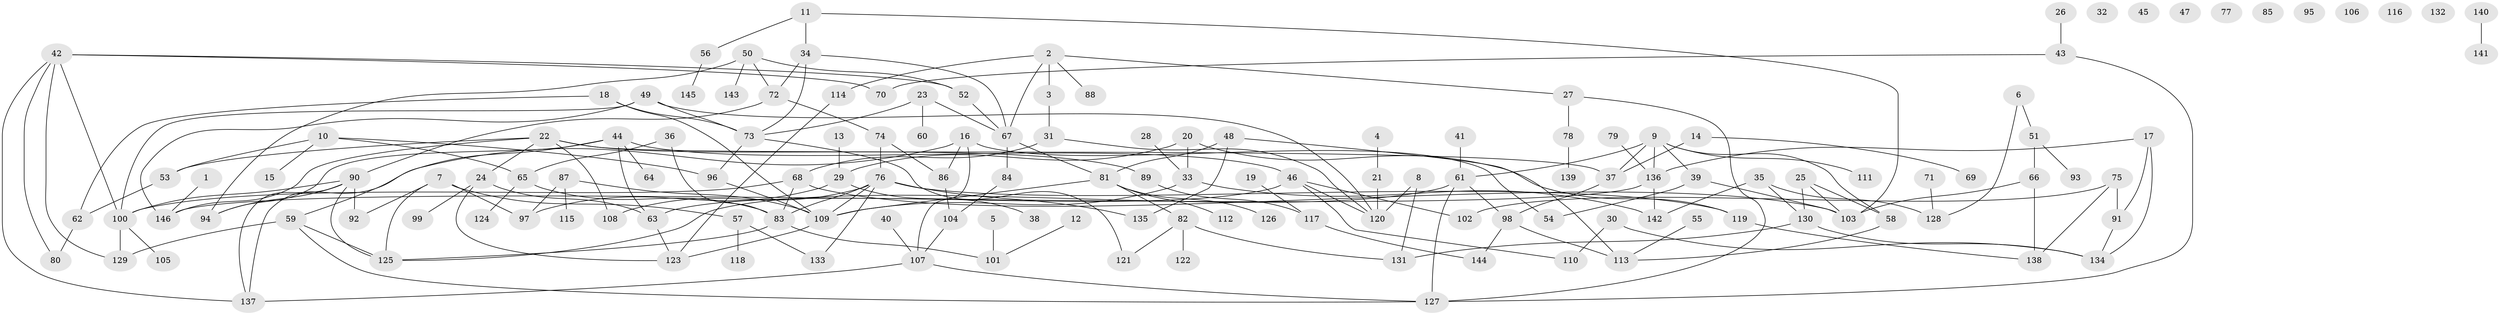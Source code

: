 // coarse degree distribution, {5: 0.08163265306122448, 3: 0.16326530612244897, 7: 0.061224489795918366, 6: 0.08163265306122448, 1: 0.12244897959183673, 8: 0.08163265306122448, 4: 0.24489795918367346, 2: 0.14285714285714285, 11: 0.02040816326530612}
// Generated by graph-tools (version 1.1) at 2025/35/03/04/25 23:35:52]
// undirected, 146 vertices, 199 edges
graph export_dot {
  node [color=gray90,style=filled];
  1;
  2;
  3;
  4;
  5;
  6;
  7;
  8;
  9;
  10;
  11;
  12;
  13;
  14;
  15;
  16;
  17;
  18;
  19;
  20;
  21;
  22;
  23;
  24;
  25;
  26;
  27;
  28;
  29;
  30;
  31;
  32;
  33;
  34;
  35;
  36;
  37;
  38;
  39;
  40;
  41;
  42;
  43;
  44;
  45;
  46;
  47;
  48;
  49;
  50;
  51;
  52;
  53;
  54;
  55;
  56;
  57;
  58;
  59;
  60;
  61;
  62;
  63;
  64;
  65;
  66;
  67;
  68;
  69;
  70;
  71;
  72;
  73;
  74;
  75;
  76;
  77;
  78;
  79;
  80;
  81;
  82;
  83;
  84;
  85;
  86;
  87;
  88;
  89;
  90;
  91;
  92;
  93;
  94;
  95;
  96;
  97;
  98;
  99;
  100;
  101;
  102;
  103;
  104;
  105;
  106;
  107;
  108;
  109;
  110;
  111;
  112;
  113;
  114;
  115;
  116;
  117;
  118;
  119;
  120;
  121;
  122;
  123;
  124;
  125;
  126;
  127;
  128;
  129;
  130;
  131;
  132;
  133;
  134;
  135;
  136;
  137;
  138;
  139;
  140;
  141;
  142;
  143;
  144;
  145;
  146;
  1 -- 146;
  2 -- 3;
  2 -- 27;
  2 -- 67;
  2 -- 88;
  2 -- 114;
  3 -- 31;
  4 -- 21;
  5 -- 101;
  6 -- 51;
  6 -- 128;
  7 -- 57;
  7 -- 92;
  7 -- 97;
  7 -- 125;
  8 -- 120;
  8 -- 131;
  9 -- 37;
  9 -- 39;
  9 -- 58;
  9 -- 61;
  9 -- 111;
  9 -- 136;
  10 -- 15;
  10 -- 53;
  10 -- 65;
  10 -- 96;
  11 -- 34;
  11 -- 56;
  11 -- 103;
  12 -- 101;
  13 -- 29;
  14 -- 37;
  14 -- 69;
  16 -- 54;
  16 -- 86;
  16 -- 107;
  16 -- 137;
  17 -- 91;
  17 -- 134;
  17 -- 136;
  18 -- 62;
  18 -- 73;
  18 -- 109;
  19 -- 117;
  20 -- 29;
  20 -- 33;
  20 -- 119;
  21 -- 120;
  22 -- 24;
  22 -- 37;
  22 -- 53;
  22 -- 89;
  22 -- 108;
  22 -- 146;
  23 -- 60;
  23 -- 67;
  23 -- 73;
  24 -- 63;
  24 -- 99;
  24 -- 123;
  25 -- 58;
  25 -- 103;
  25 -- 130;
  26 -- 43;
  27 -- 78;
  27 -- 127;
  28 -- 33;
  29 -- 38;
  29 -- 97;
  30 -- 110;
  30 -- 134;
  31 -- 68;
  31 -- 120;
  33 -- 109;
  33 -- 142;
  34 -- 67;
  34 -- 72;
  34 -- 73;
  35 -- 128;
  35 -- 130;
  35 -- 142;
  36 -- 65;
  36 -- 83;
  37 -- 98;
  39 -- 54;
  39 -- 103;
  40 -- 107;
  41 -- 61;
  42 -- 52;
  42 -- 70;
  42 -- 80;
  42 -- 100;
  42 -- 129;
  42 -- 137;
  43 -- 70;
  43 -- 127;
  44 -- 46;
  44 -- 59;
  44 -- 63;
  44 -- 64;
  44 -- 94;
  46 -- 63;
  46 -- 102;
  46 -- 110;
  46 -- 120;
  48 -- 81;
  48 -- 113;
  48 -- 135;
  49 -- 73;
  49 -- 100;
  49 -- 120;
  49 -- 146;
  50 -- 52;
  50 -- 72;
  50 -- 94;
  50 -- 143;
  51 -- 66;
  51 -- 93;
  52 -- 67;
  53 -- 62;
  55 -- 113;
  56 -- 145;
  57 -- 118;
  57 -- 133;
  58 -- 113;
  59 -- 125;
  59 -- 127;
  59 -- 129;
  61 -- 98;
  61 -- 125;
  61 -- 127;
  62 -- 80;
  63 -- 123;
  65 -- 83;
  65 -- 124;
  66 -- 103;
  66 -- 138;
  67 -- 81;
  67 -- 84;
  68 -- 83;
  68 -- 100;
  68 -- 103;
  71 -- 128;
  72 -- 74;
  72 -- 90;
  73 -- 96;
  73 -- 121;
  74 -- 76;
  74 -- 86;
  75 -- 91;
  75 -- 102;
  75 -- 138;
  76 -- 83;
  76 -- 108;
  76 -- 109;
  76 -- 119;
  76 -- 133;
  76 -- 135;
  78 -- 139;
  79 -- 136;
  81 -- 82;
  81 -- 109;
  81 -- 112;
  81 -- 126;
  82 -- 121;
  82 -- 122;
  82 -- 131;
  83 -- 101;
  83 -- 125;
  84 -- 104;
  86 -- 104;
  87 -- 97;
  87 -- 109;
  87 -- 115;
  89 -- 117;
  90 -- 92;
  90 -- 94;
  90 -- 100;
  90 -- 125;
  90 -- 137;
  91 -- 134;
  96 -- 109;
  98 -- 113;
  98 -- 144;
  100 -- 105;
  100 -- 129;
  104 -- 107;
  107 -- 127;
  107 -- 137;
  109 -- 123;
  114 -- 123;
  117 -- 144;
  119 -- 138;
  130 -- 131;
  130 -- 134;
  136 -- 142;
  136 -- 146;
  140 -- 141;
}
